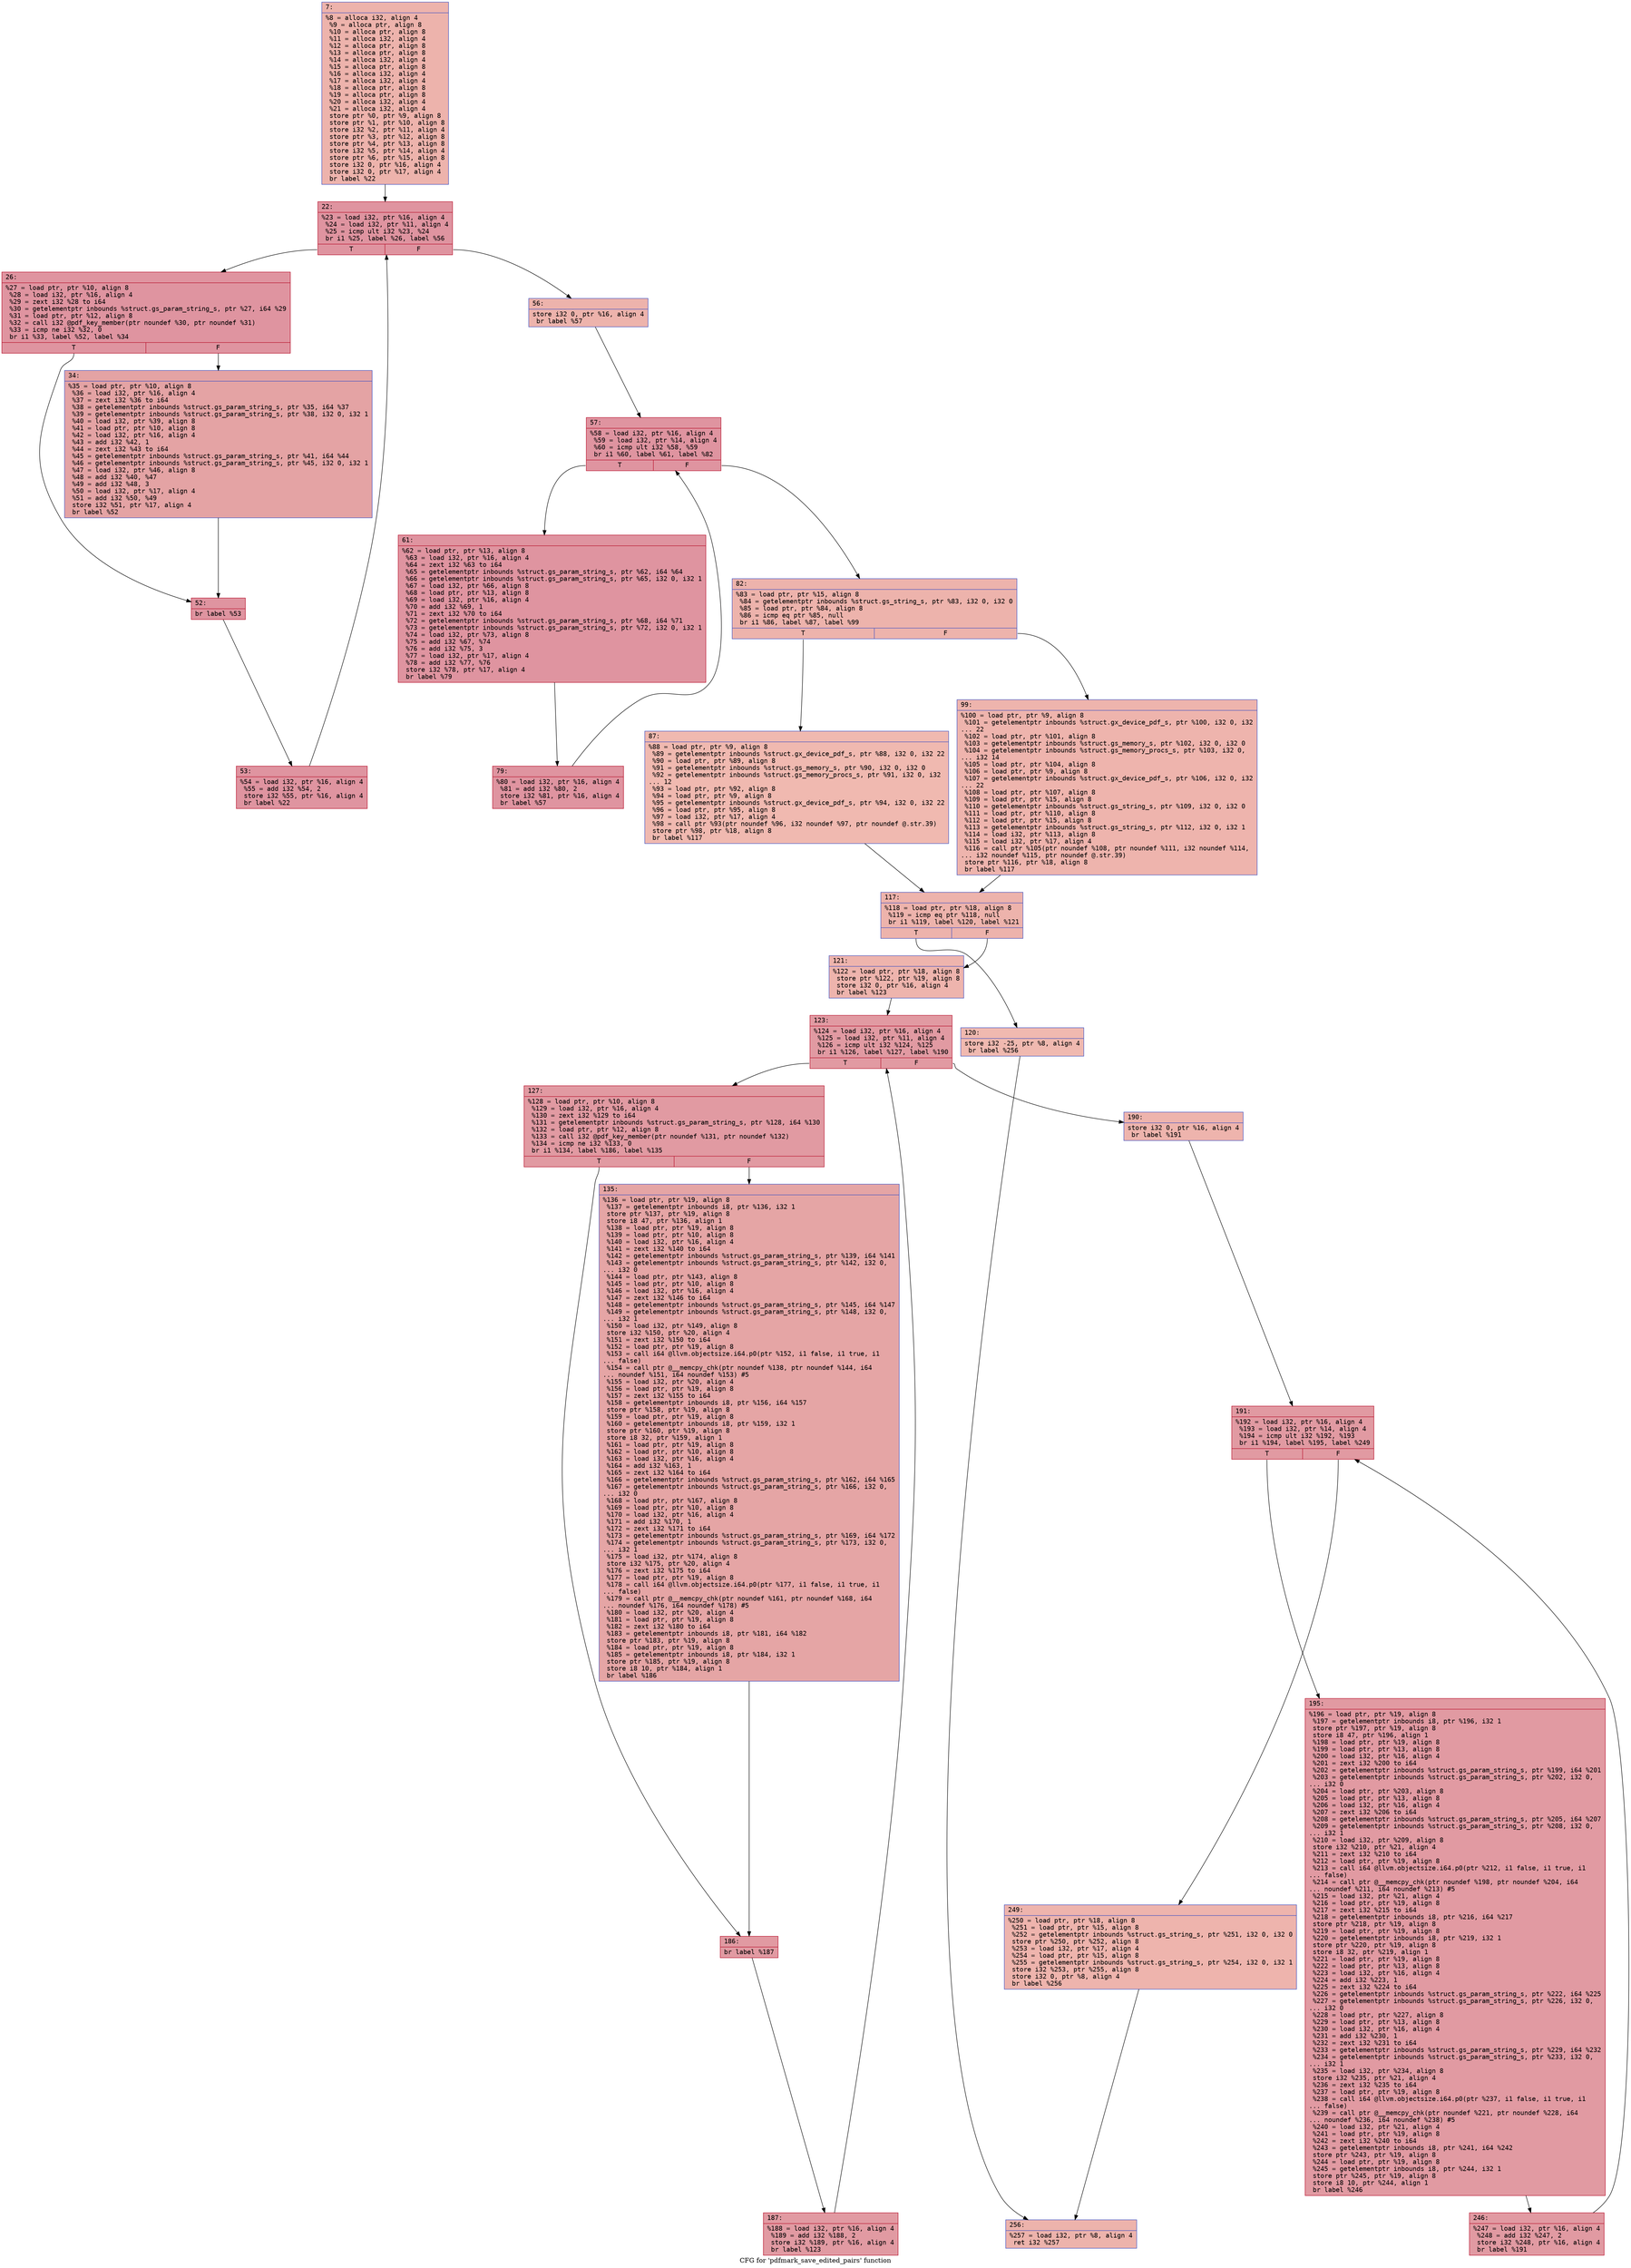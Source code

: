 digraph "CFG for 'pdfmark_save_edited_pairs' function" {
	label="CFG for 'pdfmark_save_edited_pairs' function";

	Node0x600000ff6f80 [shape=record,color="#3d50c3ff", style=filled, fillcolor="#d6524470" fontname="Courier",label="{7:\l|  %8 = alloca i32, align 4\l  %9 = alloca ptr, align 8\l  %10 = alloca ptr, align 8\l  %11 = alloca i32, align 4\l  %12 = alloca ptr, align 8\l  %13 = alloca ptr, align 8\l  %14 = alloca i32, align 4\l  %15 = alloca ptr, align 8\l  %16 = alloca i32, align 4\l  %17 = alloca i32, align 4\l  %18 = alloca ptr, align 8\l  %19 = alloca ptr, align 8\l  %20 = alloca i32, align 4\l  %21 = alloca i32, align 4\l  store ptr %0, ptr %9, align 8\l  store ptr %1, ptr %10, align 8\l  store i32 %2, ptr %11, align 4\l  store ptr %3, ptr %12, align 8\l  store ptr %4, ptr %13, align 8\l  store i32 %5, ptr %14, align 4\l  store ptr %6, ptr %15, align 8\l  store i32 0, ptr %16, align 4\l  store i32 0, ptr %17, align 4\l  br label %22\l}"];
	Node0x600000ff6f80 -> Node0x600000ff6fd0[tooltip="7 -> 22\nProbability 100.00%" ];
	Node0x600000ff6fd0 [shape=record,color="#b70d28ff", style=filled, fillcolor="#b70d2870" fontname="Courier",label="{22:\l|  %23 = load i32, ptr %16, align 4\l  %24 = load i32, ptr %11, align 4\l  %25 = icmp ult i32 %23, %24\l  br i1 %25, label %26, label %56\l|{<s0>T|<s1>F}}"];
	Node0x600000ff6fd0:s0 -> Node0x600000ff7020[tooltip="22 -> 26\nProbability 96.88%" ];
	Node0x600000ff6fd0:s1 -> Node0x600000ff7160[tooltip="22 -> 56\nProbability 3.12%" ];
	Node0x600000ff7020 [shape=record,color="#b70d28ff", style=filled, fillcolor="#b70d2870" fontname="Courier",label="{26:\l|  %27 = load ptr, ptr %10, align 8\l  %28 = load i32, ptr %16, align 4\l  %29 = zext i32 %28 to i64\l  %30 = getelementptr inbounds %struct.gs_param_string_s, ptr %27, i64 %29\l  %31 = load ptr, ptr %12, align 8\l  %32 = call i32 @pdf_key_member(ptr noundef %30, ptr noundef %31)\l  %33 = icmp ne i32 %32, 0\l  br i1 %33, label %52, label %34\l|{<s0>T|<s1>F}}"];
	Node0x600000ff7020:s0 -> Node0x600000ff70c0[tooltip="26 -> 52\nProbability 62.50%" ];
	Node0x600000ff7020:s1 -> Node0x600000ff7070[tooltip="26 -> 34\nProbability 37.50%" ];
	Node0x600000ff7070 [shape=record,color="#3d50c3ff", style=filled, fillcolor="#c32e3170" fontname="Courier",label="{34:\l|  %35 = load ptr, ptr %10, align 8\l  %36 = load i32, ptr %16, align 4\l  %37 = zext i32 %36 to i64\l  %38 = getelementptr inbounds %struct.gs_param_string_s, ptr %35, i64 %37\l  %39 = getelementptr inbounds %struct.gs_param_string_s, ptr %38, i32 0, i32 1\l  %40 = load i32, ptr %39, align 8\l  %41 = load ptr, ptr %10, align 8\l  %42 = load i32, ptr %16, align 4\l  %43 = add i32 %42, 1\l  %44 = zext i32 %43 to i64\l  %45 = getelementptr inbounds %struct.gs_param_string_s, ptr %41, i64 %44\l  %46 = getelementptr inbounds %struct.gs_param_string_s, ptr %45, i32 0, i32 1\l  %47 = load i32, ptr %46, align 8\l  %48 = add i32 %40, %47\l  %49 = add i32 %48, 3\l  %50 = load i32, ptr %17, align 4\l  %51 = add i32 %50, %49\l  store i32 %51, ptr %17, align 4\l  br label %52\l}"];
	Node0x600000ff7070 -> Node0x600000ff70c0[tooltip="34 -> 52\nProbability 100.00%" ];
	Node0x600000ff70c0 [shape=record,color="#b70d28ff", style=filled, fillcolor="#b70d2870" fontname="Courier",label="{52:\l|  br label %53\l}"];
	Node0x600000ff70c0 -> Node0x600000ff7110[tooltip="52 -> 53\nProbability 100.00%" ];
	Node0x600000ff7110 [shape=record,color="#b70d28ff", style=filled, fillcolor="#b70d2870" fontname="Courier",label="{53:\l|  %54 = load i32, ptr %16, align 4\l  %55 = add i32 %54, 2\l  store i32 %55, ptr %16, align 4\l  br label %22\l}"];
	Node0x600000ff7110 -> Node0x600000ff6fd0[tooltip="53 -> 22\nProbability 100.00%" ];
	Node0x600000ff7160 [shape=record,color="#3d50c3ff", style=filled, fillcolor="#d6524470" fontname="Courier",label="{56:\l|  store i32 0, ptr %16, align 4\l  br label %57\l}"];
	Node0x600000ff7160 -> Node0x600000ff71b0[tooltip="56 -> 57\nProbability 100.00%" ];
	Node0x600000ff71b0 [shape=record,color="#b70d28ff", style=filled, fillcolor="#b70d2870" fontname="Courier",label="{57:\l|  %58 = load i32, ptr %16, align 4\l  %59 = load i32, ptr %14, align 4\l  %60 = icmp ult i32 %58, %59\l  br i1 %60, label %61, label %82\l|{<s0>T|<s1>F}}"];
	Node0x600000ff71b0:s0 -> Node0x600000ff7200[tooltip="57 -> 61\nProbability 96.88%" ];
	Node0x600000ff71b0:s1 -> Node0x600000ff72a0[tooltip="57 -> 82\nProbability 3.12%" ];
	Node0x600000ff7200 [shape=record,color="#b70d28ff", style=filled, fillcolor="#b70d2870" fontname="Courier",label="{61:\l|  %62 = load ptr, ptr %13, align 8\l  %63 = load i32, ptr %16, align 4\l  %64 = zext i32 %63 to i64\l  %65 = getelementptr inbounds %struct.gs_param_string_s, ptr %62, i64 %64\l  %66 = getelementptr inbounds %struct.gs_param_string_s, ptr %65, i32 0, i32 1\l  %67 = load i32, ptr %66, align 8\l  %68 = load ptr, ptr %13, align 8\l  %69 = load i32, ptr %16, align 4\l  %70 = add i32 %69, 1\l  %71 = zext i32 %70 to i64\l  %72 = getelementptr inbounds %struct.gs_param_string_s, ptr %68, i64 %71\l  %73 = getelementptr inbounds %struct.gs_param_string_s, ptr %72, i32 0, i32 1\l  %74 = load i32, ptr %73, align 8\l  %75 = add i32 %67, %74\l  %76 = add i32 %75, 3\l  %77 = load i32, ptr %17, align 4\l  %78 = add i32 %77, %76\l  store i32 %78, ptr %17, align 4\l  br label %79\l}"];
	Node0x600000ff7200 -> Node0x600000ff7250[tooltip="61 -> 79\nProbability 100.00%" ];
	Node0x600000ff7250 [shape=record,color="#b70d28ff", style=filled, fillcolor="#b70d2870" fontname="Courier",label="{79:\l|  %80 = load i32, ptr %16, align 4\l  %81 = add i32 %80, 2\l  store i32 %81, ptr %16, align 4\l  br label %57\l}"];
	Node0x600000ff7250 -> Node0x600000ff71b0[tooltip="79 -> 57\nProbability 100.00%" ];
	Node0x600000ff72a0 [shape=record,color="#3d50c3ff", style=filled, fillcolor="#d6524470" fontname="Courier",label="{82:\l|  %83 = load ptr, ptr %15, align 8\l  %84 = getelementptr inbounds %struct.gs_string_s, ptr %83, i32 0, i32 0\l  %85 = load ptr, ptr %84, align 8\l  %86 = icmp eq ptr %85, null\l  br i1 %86, label %87, label %99\l|{<s0>T|<s1>F}}"];
	Node0x600000ff72a0:s0 -> Node0x600000ff72f0[tooltip="82 -> 87\nProbability 37.50%" ];
	Node0x600000ff72a0:s1 -> Node0x600000ff7340[tooltip="82 -> 99\nProbability 62.50%" ];
	Node0x600000ff72f0 [shape=record,color="#3d50c3ff", style=filled, fillcolor="#de614d70" fontname="Courier",label="{87:\l|  %88 = load ptr, ptr %9, align 8\l  %89 = getelementptr inbounds %struct.gx_device_pdf_s, ptr %88, i32 0, i32 22\l  %90 = load ptr, ptr %89, align 8\l  %91 = getelementptr inbounds %struct.gs_memory_s, ptr %90, i32 0, i32 0\l  %92 = getelementptr inbounds %struct.gs_memory_procs_s, ptr %91, i32 0, i32\l... 12\l  %93 = load ptr, ptr %92, align 8\l  %94 = load ptr, ptr %9, align 8\l  %95 = getelementptr inbounds %struct.gx_device_pdf_s, ptr %94, i32 0, i32 22\l  %96 = load ptr, ptr %95, align 8\l  %97 = load i32, ptr %17, align 4\l  %98 = call ptr %93(ptr noundef %96, i32 noundef %97, ptr noundef @.str.39)\l  store ptr %98, ptr %18, align 8\l  br label %117\l}"];
	Node0x600000ff72f0 -> Node0x600000ff7390[tooltip="87 -> 117\nProbability 100.00%" ];
	Node0x600000ff7340 [shape=record,color="#3d50c3ff", style=filled, fillcolor="#d8564670" fontname="Courier",label="{99:\l|  %100 = load ptr, ptr %9, align 8\l  %101 = getelementptr inbounds %struct.gx_device_pdf_s, ptr %100, i32 0, i32\l... 22\l  %102 = load ptr, ptr %101, align 8\l  %103 = getelementptr inbounds %struct.gs_memory_s, ptr %102, i32 0, i32 0\l  %104 = getelementptr inbounds %struct.gs_memory_procs_s, ptr %103, i32 0,\l... i32 14\l  %105 = load ptr, ptr %104, align 8\l  %106 = load ptr, ptr %9, align 8\l  %107 = getelementptr inbounds %struct.gx_device_pdf_s, ptr %106, i32 0, i32\l... 22\l  %108 = load ptr, ptr %107, align 8\l  %109 = load ptr, ptr %15, align 8\l  %110 = getelementptr inbounds %struct.gs_string_s, ptr %109, i32 0, i32 0\l  %111 = load ptr, ptr %110, align 8\l  %112 = load ptr, ptr %15, align 8\l  %113 = getelementptr inbounds %struct.gs_string_s, ptr %112, i32 0, i32 1\l  %114 = load i32, ptr %113, align 8\l  %115 = load i32, ptr %17, align 4\l  %116 = call ptr %105(ptr noundef %108, ptr noundef %111, i32 noundef %114,\l... i32 noundef %115, ptr noundef @.str.39)\l  store ptr %116, ptr %18, align 8\l  br label %117\l}"];
	Node0x600000ff7340 -> Node0x600000ff7390[tooltip="99 -> 117\nProbability 100.00%" ];
	Node0x600000ff7390 [shape=record,color="#3d50c3ff", style=filled, fillcolor="#d6524470" fontname="Courier",label="{117:\l|  %118 = load ptr, ptr %18, align 8\l  %119 = icmp eq ptr %118, null\l  br i1 %119, label %120, label %121\l|{<s0>T|<s1>F}}"];
	Node0x600000ff7390:s0 -> Node0x600000ff73e0[tooltip="117 -> 120\nProbability 37.50%" ];
	Node0x600000ff7390:s1 -> Node0x600000ff7430[tooltip="117 -> 121\nProbability 62.50%" ];
	Node0x600000ff73e0 [shape=record,color="#3d50c3ff", style=filled, fillcolor="#de614d70" fontname="Courier",label="{120:\l|  store i32 -25, ptr %8, align 4\l  br label %256\l}"];
	Node0x600000ff73e0 -> Node0x600000ff77a0[tooltip="120 -> 256\nProbability 100.00%" ];
	Node0x600000ff7430 [shape=record,color="#3d50c3ff", style=filled, fillcolor="#d8564670" fontname="Courier",label="{121:\l|  %122 = load ptr, ptr %18, align 8\l  store ptr %122, ptr %19, align 8\l  store i32 0, ptr %16, align 4\l  br label %123\l}"];
	Node0x600000ff7430 -> Node0x600000ff7480[tooltip="121 -> 123\nProbability 100.00%" ];
	Node0x600000ff7480 [shape=record,color="#b70d28ff", style=filled, fillcolor="#bb1b2c70" fontname="Courier",label="{123:\l|  %124 = load i32, ptr %16, align 4\l  %125 = load i32, ptr %11, align 4\l  %126 = icmp ult i32 %124, %125\l  br i1 %126, label %127, label %190\l|{<s0>T|<s1>F}}"];
	Node0x600000ff7480:s0 -> Node0x600000ff74d0[tooltip="123 -> 127\nProbability 96.88%" ];
	Node0x600000ff7480:s1 -> Node0x600000ff7610[tooltip="123 -> 190\nProbability 3.12%" ];
	Node0x600000ff74d0 [shape=record,color="#b70d28ff", style=filled, fillcolor="#bb1b2c70" fontname="Courier",label="{127:\l|  %128 = load ptr, ptr %10, align 8\l  %129 = load i32, ptr %16, align 4\l  %130 = zext i32 %129 to i64\l  %131 = getelementptr inbounds %struct.gs_param_string_s, ptr %128, i64 %130\l  %132 = load ptr, ptr %12, align 8\l  %133 = call i32 @pdf_key_member(ptr noundef %131, ptr noundef %132)\l  %134 = icmp ne i32 %133, 0\l  br i1 %134, label %186, label %135\l|{<s0>T|<s1>F}}"];
	Node0x600000ff74d0:s0 -> Node0x600000ff7570[tooltip="127 -> 186\nProbability 62.50%" ];
	Node0x600000ff74d0:s1 -> Node0x600000ff7520[tooltip="127 -> 135\nProbability 37.50%" ];
	Node0x600000ff7520 [shape=record,color="#3d50c3ff", style=filled, fillcolor="#c5333470" fontname="Courier",label="{135:\l|  %136 = load ptr, ptr %19, align 8\l  %137 = getelementptr inbounds i8, ptr %136, i32 1\l  store ptr %137, ptr %19, align 8\l  store i8 47, ptr %136, align 1\l  %138 = load ptr, ptr %19, align 8\l  %139 = load ptr, ptr %10, align 8\l  %140 = load i32, ptr %16, align 4\l  %141 = zext i32 %140 to i64\l  %142 = getelementptr inbounds %struct.gs_param_string_s, ptr %139, i64 %141\l  %143 = getelementptr inbounds %struct.gs_param_string_s, ptr %142, i32 0,\l... i32 0\l  %144 = load ptr, ptr %143, align 8\l  %145 = load ptr, ptr %10, align 8\l  %146 = load i32, ptr %16, align 4\l  %147 = zext i32 %146 to i64\l  %148 = getelementptr inbounds %struct.gs_param_string_s, ptr %145, i64 %147\l  %149 = getelementptr inbounds %struct.gs_param_string_s, ptr %148, i32 0,\l... i32 1\l  %150 = load i32, ptr %149, align 8\l  store i32 %150, ptr %20, align 4\l  %151 = zext i32 %150 to i64\l  %152 = load ptr, ptr %19, align 8\l  %153 = call i64 @llvm.objectsize.i64.p0(ptr %152, i1 false, i1 true, i1\l... false)\l  %154 = call ptr @__memcpy_chk(ptr noundef %138, ptr noundef %144, i64\l... noundef %151, i64 noundef %153) #5\l  %155 = load i32, ptr %20, align 4\l  %156 = load ptr, ptr %19, align 8\l  %157 = zext i32 %155 to i64\l  %158 = getelementptr inbounds i8, ptr %156, i64 %157\l  store ptr %158, ptr %19, align 8\l  %159 = load ptr, ptr %19, align 8\l  %160 = getelementptr inbounds i8, ptr %159, i32 1\l  store ptr %160, ptr %19, align 8\l  store i8 32, ptr %159, align 1\l  %161 = load ptr, ptr %19, align 8\l  %162 = load ptr, ptr %10, align 8\l  %163 = load i32, ptr %16, align 4\l  %164 = add i32 %163, 1\l  %165 = zext i32 %164 to i64\l  %166 = getelementptr inbounds %struct.gs_param_string_s, ptr %162, i64 %165\l  %167 = getelementptr inbounds %struct.gs_param_string_s, ptr %166, i32 0,\l... i32 0\l  %168 = load ptr, ptr %167, align 8\l  %169 = load ptr, ptr %10, align 8\l  %170 = load i32, ptr %16, align 4\l  %171 = add i32 %170, 1\l  %172 = zext i32 %171 to i64\l  %173 = getelementptr inbounds %struct.gs_param_string_s, ptr %169, i64 %172\l  %174 = getelementptr inbounds %struct.gs_param_string_s, ptr %173, i32 0,\l... i32 1\l  %175 = load i32, ptr %174, align 8\l  store i32 %175, ptr %20, align 4\l  %176 = zext i32 %175 to i64\l  %177 = load ptr, ptr %19, align 8\l  %178 = call i64 @llvm.objectsize.i64.p0(ptr %177, i1 false, i1 true, i1\l... false)\l  %179 = call ptr @__memcpy_chk(ptr noundef %161, ptr noundef %168, i64\l... noundef %176, i64 noundef %178) #5\l  %180 = load i32, ptr %20, align 4\l  %181 = load ptr, ptr %19, align 8\l  %182 = zext i32 %180 to i64\l  %183 = getelementptr inbounds i8, ptr %181, i64 %182\l  store ptr %183, ptr %19, align 8\l  %184 = load ptr, ptr %19, align 8\l  %185 = getelementptr inbounds i8, ptr %184, i32 1\l  store ptr %185, ptr %19, align 8\l  store i8 10, ptr %184, align 1\l  br label %186\l}"];
	Node0x600000ff7520 -> Node0x600000ff7570[tooltip="135 -> 186\nProbability 100.00%" ];
	Node0x600000ff7570 [shape=record,color="#b70d28ff", style=filled, fillcolor="#bb1b2c70" fontname="Courier",label="{186:\l|  br label %187\l}"];
	Node0x600000ff7570 -> Node0x600000ff75c0[tooltip="186 -> 187\nProbability 100.00%" ];
	Node0x600000ff75c0 [shape=record,color="#b70d28ff", style=filled, fillcolor="#bb1b2c70" fontname="Courier",label="{187:\l|  %188 = load i32, ptr %16, align 4\l  %189 = add i32 %188, 2\l  store i32 %189, ptr %16, align 4\l  br label %123\l}"];
	Node0x600000ff75c0 -> Node0x600000ff7480[tooltip="187 -> 123\nProbability 100.00%" ];
	Node0x600000ff7610 [shape=record,color="#3d50c3ff", style=filled, fillcolor="#d8564670" fontname="Courier",label="{190:\l|  store i32 0, ptr %16, align 4\l  br label %191\l}"];
	Node0x600000ff7610 -> Node0x600000ff7660[tooltip="190 -> 191\nProbability 100.00%" ];
	Node0x600000ff7660 [shape=record,color="#b70d28ff", style=filled, fillcolor="#bb1b2c70" fontname="Courier",label="{191:\l|  %192 = load i32, ptr %16, align 4\l  %193 = load i32, ptr %14, align 4\l  %194 = icmp ult i32 %192, %193\l  br i1 %194, label %195, label %249\l|{<s0>T|<s1>F}}"];
	Node0x600000ff7660:s0 -> Node0x600000ff76b0[tooltip="191 -> 195\nProbability 96.88%" ];
	Node0x600000ff7660:s1 -> Node0x600000ff7750[tooltip="191 -> 249\nProbability 3.12%" ];
	Node0x600000ff76b0 [shape=record,color="#b70d28ff", style=filled, fillcolor="#bb1b2c70" fontname="Courier",label="{195:\l|  %196 = load ptr, ptr %19, align 8\l  %197 = getelementptr inbounds i8, ptr %196, i32 1\l  store ptr %197, ptr %19, align 8\l  store i8 47, ptr %196, align 1\l  %198 = load ptr, ptr %19, align 8\l  %199 = load ptr, ptr %13, align 8\l  %200 = load i32, ptr %16, align 4\l  %201 = zext i32 %200 to i64\l  %202 = getelementptr inbounds %struct.gs_param_string_s, ptr %199, i64 %201\l  %203 = getelementptr inbounds %struct.gs_param_string_s, ptr %202, i32 0,\l... i32 0\l  %204 = load ptr, ptr %203, align 8\l  %205 = load ptr, ptr %13, align 8\l  %206 = load i32, ptr %16, align 4\l  %207 = zext i32 %206 to i64\l  %208 = getelementptr inbounds %struct.gs_param_string_s, ptr %205, i64 %207\l  %209 = getelementptr inbounds %struct.gs_param_string_s, ptr %208, i32 0,\l... i32 1\l  %210 = load i32, ptr %209, align 8\l  store i32 %210, ptr %21, align 4\l  %211 = zext i32 %210 to i64\l  %212 = load ptr, ptr %19, align 8\l  %213 = call i64 @llvm.objectsize.i64.p0(ptr %212, i1 false, i1 true, i1\l... false)\l  %214 = call ptr @__memcpy_chk(ptr noundef %198, ptr noundef %204, i64\l... noundef %211, i64 noundef %213) #5\l  %215 = load i32, ptr %21, align 4\l  %216 = load ptr, ptr %19, align 8\l  %217 = zext i32 %215 to i64\l  %218 = getelementptr inbounds i8, ptr %216, i64 %217\l  store ptr %218, ptr %19, align 8\l  %219 = load ptr, ptr %19, align 8\l  %220 = getelementptr inbounds i8, ptr %219, i32 1\l  store ptr %220, ptr %19, align 8\l  store i8 32, ptr %219, align 1\l  %221 = load ptr, ptr %19, align 8\l  %222 = load ptr, ptr %13, align 8\l  %223 = load i32, ptr %16, align 4\l  %224 = add i32 %223, 1\l  %225 = zext i32 %224 to i64\l  %226 = getelementptr inbounds %struct.gs_param_string_s, ptr %222, i64 %225\l  %227 = getelementptr inbounds %struct.gs_param_string_s, ptr %226, i32 0,\l... i32 0\l  %228 = load ptr, ptr %227, align 8\l  %229 = load ptr, ptr %13, align 8\l  %230 = load i32, ptr %16, align 4\l  %231 = add i32 %230, 1\l  %232 = zext i32 %231 to i64\l  %233 = getelementptr inbounds %struct.gs_param_string_s, ptr %229, i64 %232\l  %234 = getelementptr inbounds %struct.gs_param_string_s, ptr %233, i32 0,\l... i32 1\l  %235 = load i32, ptr %234, align 8\l  store i32 %235, ptr %21, align 4\l  %236 = zext i32 %235 to i64\l  %237 = load ptr, ptr %19, align 8\l  %238 = call i64 @llvm.objectsize.i64.p0(ptr %237, i1 false, i1 true, i1\l... false)\l  %239 = call ptr @__memcpy_chk(ptr noundef %221, ptr noundef %228, i64\l... noundef %236, i64 noundef %238) #5\l  %240 = load i32, ptr %21, align 4\l  %241 = load ptr, ptr %19, align 8\l  %242 = zext i32 %240 to i64\l  %243 = getelementptr inbounds i8, ptr %241, i64 %242\l  store ptr %243, ptr %19, align 8\l  %244 = load ptr, ptr %19, align 8\l  %245 = getelementptr inbounds i8, ptr %244, i32 1\l  store ptr %245, ptr %19, align 8\l  store i8 10, ptr %244, align 1\l  br label %246\l}"];
	Node0x600000ff76b0 -> Node0x600000ff7700[tooltip="195 -> 246\nProbability 100.00%" ];
	Node0x600000ff7700 [shape=record,color="#b70d28ff", style=filled, fillcolor="#bb1b2c70" fontname="Courier",label="{246:\l|  %247 = load i32, ptr %16, align 4\l  %248 = add i32 %247, 2\l  store i32 %248, ptr %16, align 4\l  br label %191\l}"];
	Node0x600000ff7700 -> Node0x600000ff7660[tooltip="246 -> 191\nProbability 100.00%" ];
	Node0x600000ff7750 [shape=record,color="#3d50c3ff", style=filled, fillcolor="#d8564670" fontname="Courier",label="{249:\l|  %250 = load ptr, ptr %18, align 8\l  %251 = load ptr, ptr %15, align 8\l  %252 = getelementptr inbounds %struct.gs_string_s, ptr %251, i32 0, i32 0\l  store ptr %250, ptr %252, align 8\l  %253 = load i32, ptr %17, align 4\l  %254 = load ptr, ptr %15, align 8\l  %255 = getelementptr inbounds %struct.gs_string_s, ptr %254, i32 0, i32 1\l  store i32 %253, ptr %255, align 8\l  store i32 0, ptr %8, align 4\l  br label %256\l}"];
	Node0x600000ff7750 -> Node0x600000ff77a0[tooltip="249 -> 256\nProbability 100.00%" ];
	Node0x600000ff77a0 [shape=record,color="#3d50c3ff", style=filled, fillcolor="#d6524470" fontname="Courier",label="{256:\l|  %257 = load i32, ptr %8, align 4\l  ret i32 %257\l}"];
}
